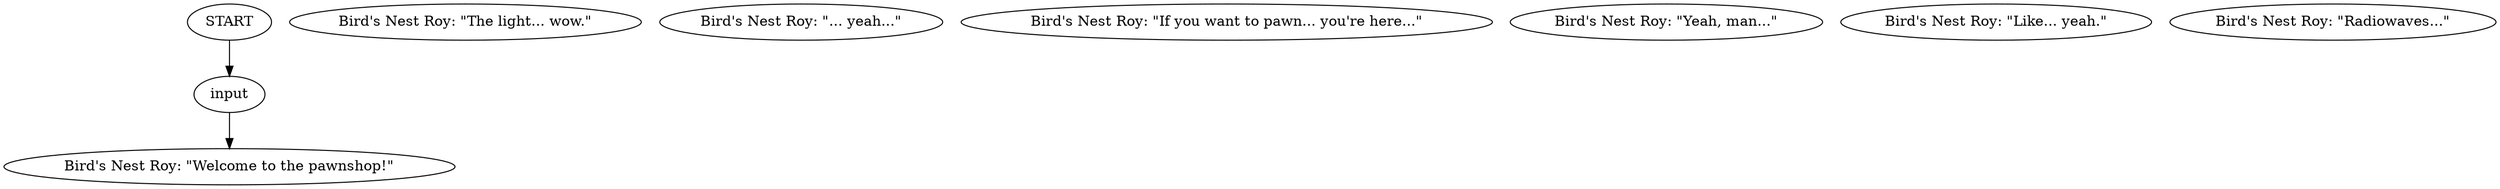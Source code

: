 # PAWNSHOP / ROY barks
# Roy greets you.
# ==================================================
digraph G {
	  0 [label="START"];
	  1 [label="input"];
	  3 [label="Bird's Nest Roy: \"The light... wow.\""];
	  4 [label="Bird's Nest Roy: \"... yeah...\""];
	  5 [label="Bird's Nest Roy: \"If you want to pawn... you're here...\""];
	  6 [label="Bird's Nest Roy: \"Welcome to the pawnshop!\""];
	  7 [label="Bird's Nest Roy: \"Yeah, man...\""];
	  8 [label="Bird's Nest Roy: \"Like... yeah.\""];
	  9 [label="Bird's Nest Roy: \"Radiowaves...\""];
	  0 -> 1
	  1 -> 6
}

